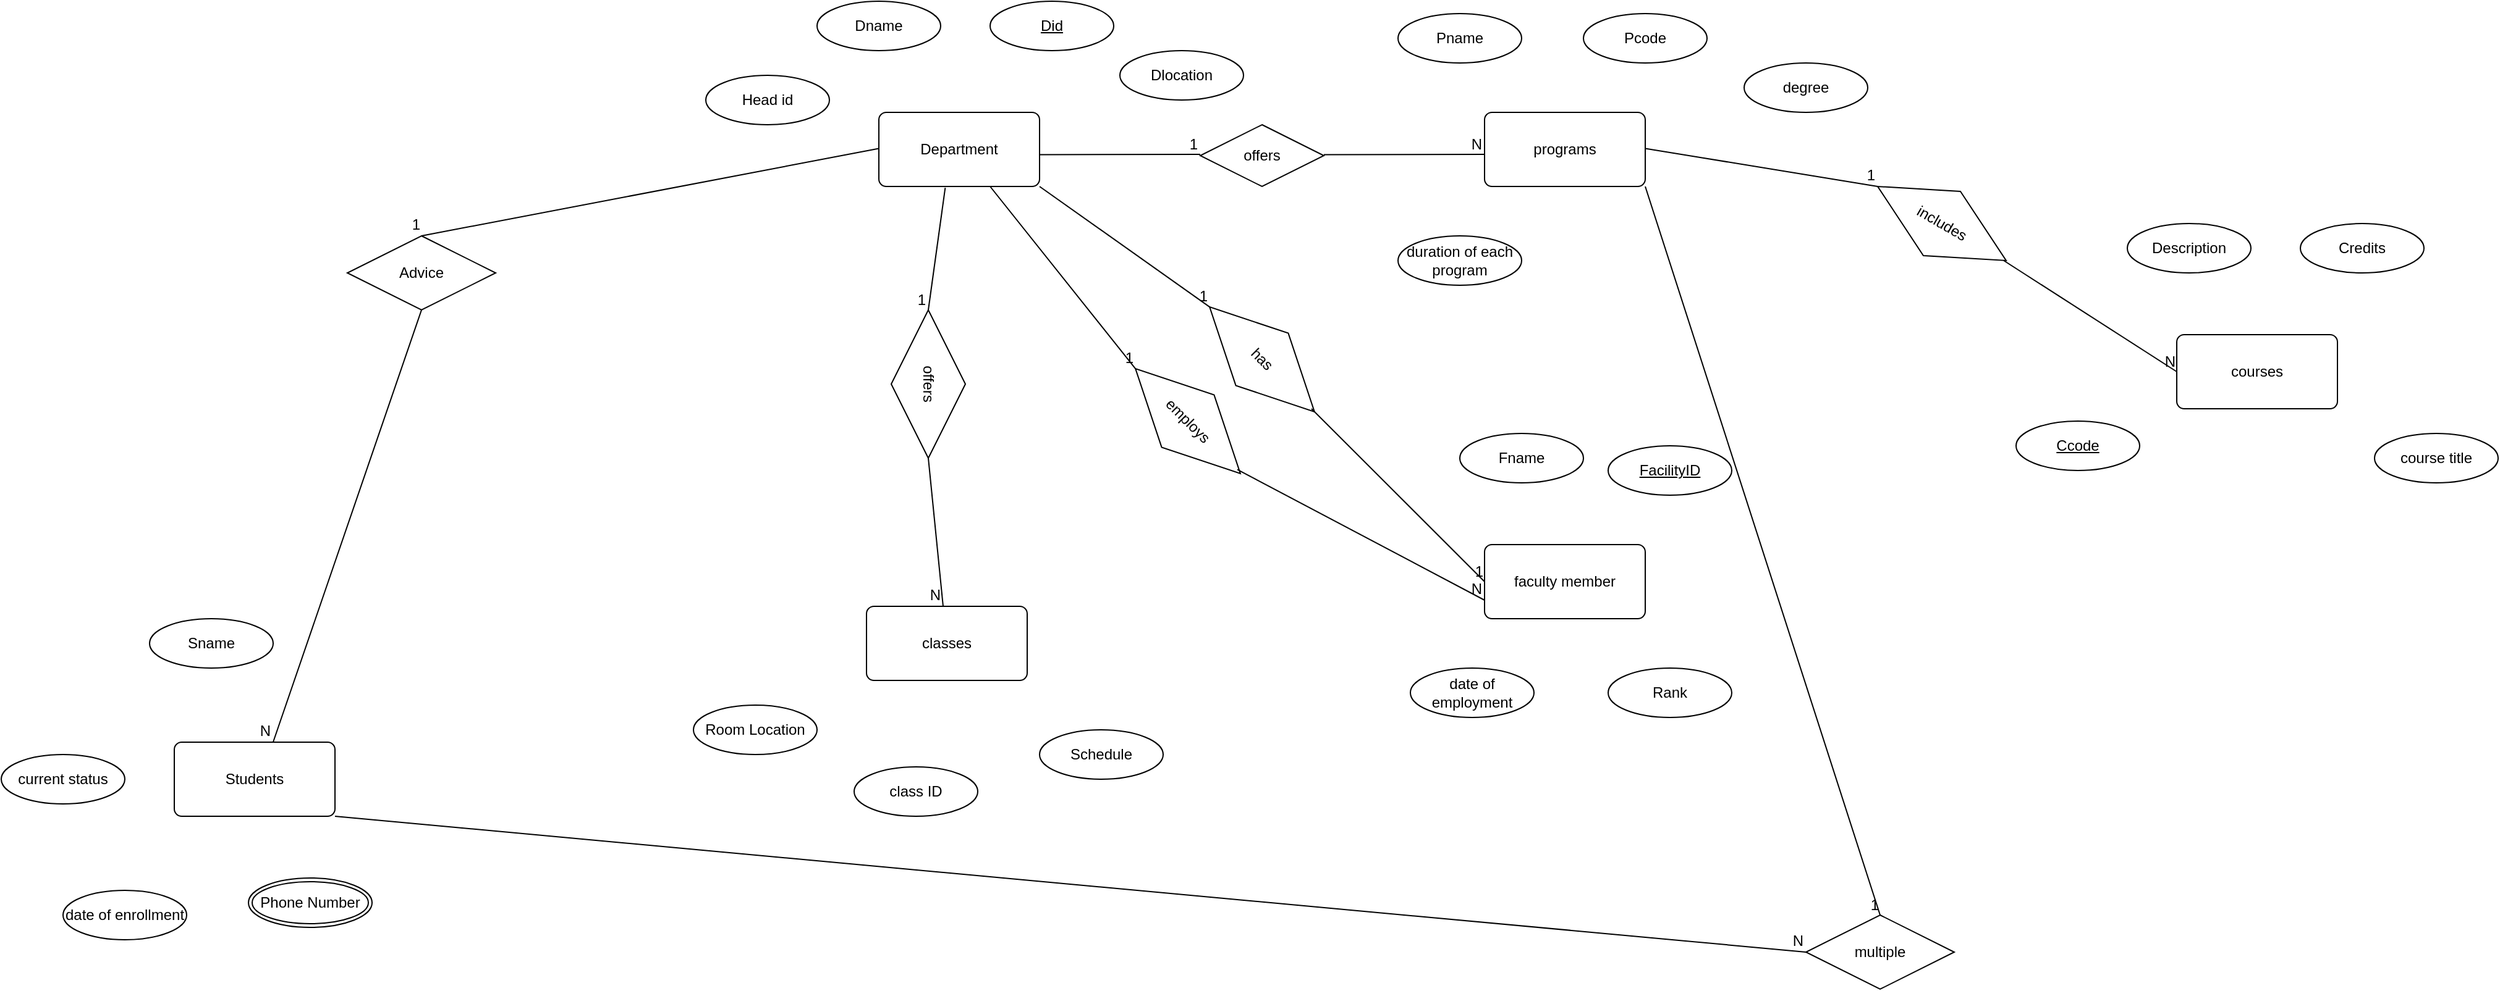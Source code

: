 <mxfile version="24.7.17">
  <diagram name="Page-1" id="Mz3QrSAHWw8lmYDlh-Ud">
    <mxGraphModel dx="3044" dy="1202" grid="1" gridSize="10" guides="1" tooltips="1" connect="1" arrows="1" fold="1" page="1" pageScale="1" pageWidth="850" pageHeight="1100" math="0" shadow="0">
      <root>
        <mxCell id="0" />
        <mxCell id="1" parent="0" />
        <mxCell id="1e1EDNUaOZc-iBde3CkM-1" value="Department" style="rounded=1;arcSize=10;whiteSpace=wrap;html=1;align=center;" vertex="1" parent="1">
          <mxGeometry x="130" y="120" width="130" height="60" as="geometry" />
        </mxCell>
        <mxCell id="1e1EDNUaOZc-iBde3CkM-3" value=" faculty member" style="rounded=1;arcSize=10;whiteSpace=wrap;html=1;align=center;" vertex="1" parent="1">
          <mxGeometry x="620" y="470" width="130" height="60" as="geometry" />
        </mxCell>
        <mxCell id="1e1EDNUaOZc-iBde3CkM-7" value="programs" style="rounded=1;arcSize=10;whiteSpace=wrap;html=1;align=center;" vertex="1" parent="1">
          <mxGeometry x="620" y="120" width="130" height="60" as="geometry" />
        </mxCell>
        <mxCell id="1e1EDNUaOZc-iBde3CkM-8" value="Students" style="rounded=1;arcSize=10;whiteSpace=wrap;html=1;align=center;" vertex="1" parent="1">
          <mxGeometry x="-440" y="630" width="130" height="60" as="geometry" />
        </mxCell>
        <mxCell id="1e1EDNUaOZc-iBde3CkM-9" value="courses" style="rounded=1;arcSize=10;whiteSpace=wrap;html=1;align=center;" vertex="1" parent="1">
          <mxGeometry x="1180" y="300" width="130" height="60" as="geometry" />
        </mxCell>
        <mxCell id="1e1EDNUaOZc-iBde3CkM-10" value="classes" style="rounded=1;arcSize=10;whiteSpace=wrap;html=1;align=center;" vertex="1" parent="1">
          <mxGeometry x="120" y="520" width="130" height="60" as="geometry" />
        </mxCell>
        <mxCell id="1e1EDNUaOZc-iBde3CkM-11" value="Did" style="ellipse;whiteSpace=wrap;html=1;align=center;fontStyle=4;" vertex="1" parent="1">
          <mxGeometry x="220" y="30" width="100" height="40" as="geometry" />
        </mxCell>
        <mxCell id="1e1EDNUaOZc-iBde3CkM-12" value="Dname" style="ellipse;whiteSpace=wrap;html=1;align=center;" vertex="1" parent="1">
          <mxGeometry x="80" y="30" width="100" height="40" as="geometry" />
        </mxCell>
        <mxCell id="1e1EDNUaOZc-iBde3CkM-13" value="Dlocation" style="ellipse;whiteSpace=wrap;html=1;align=center;" vertex="1" parent="1">
          <mxGeometry x="325" y="70" width="100" height="40" as="geometry" />
        </mxCell>
        <mxCell id="1e1EDNUaOZc-iBde3CkM-21" value="Pname" style="ellipse;whiteSpace=wrap;html=1;align=center;" vertex="1" parent="1">
          <mxGeometry x="550" y="40" width="100" height="40" as="geometry" />
        </mxCell>
        <mxCell id="1e1EDNUaOZc-iBde3CkM-22" value="Pcode" style="ellipse;whiteSpace=wrap;html=1;align=center;" vertex="1" parent="1">
          <mxGeometry x="700" y="40" width="100" height="40" as="geometry" />
        </mxCell>
        <mxCell id="1e1EDNUaOZc-iBde3CkM-23" value="duration of each program" style="ellipse;whiteSpace=wrap;html=1;align=center;" vertex="1" parent="1">
          <mxGeometry x="550" y="220" width="100" height="40" as="geometry" />
        </mxCell>
        <mxCell id="1e1EDNUaOZc-iBde3CkM-24" value="degree" style="ellipse;whiteSpace=wrap;html=1;align=center;" vertex="1" parent="1">
          <mxGeometry x="830" y="80" width="100" height="40" as="geometry" />
        </mxCell>
        <mxCell id="1e1EDNUaOZc-iBde3CkM-25" value="Sname" style="ellipse;whiteSpace=wrap;html=1;align=center;" vertex="1" parent="1">
          <mxGeometry x="-460" y="530" width="100" height="40" as="geometry" />
        </mxCell>
        <mxCell id="1e1EDNUaOZc-iBde3CkM-28" value="Phone Number" style="ellipse;shape=doubleEllipse;margin=3;whiteSpace=wrap;html=1;align=center;" vertex="1" parent="1">
          <mxGeometry x="-380" y="740" width="100" height="40" as="geometry" />
        </mxCell>
        <mxCell id="1e1EDNUaOZc-iBde3CkM-29" value="date of enrollment" style="ellipse;whiteSpace=wrap;html=1;align=center;" vertex="1" parent="1">
          <mxGeometry x="-530" y="750" width="100" height="40" as="geometry" />
        </mxCell>
        <mxCell id="1e1EDNUaOZc-iBde3CkM-30" value="current status" style="ellipse;whiteSpace=wrap;html=1;align=center;" vertex="1" parent="1">
          <mxGeometry x="-580" y="640" width="100" height="40" as="geometry" />
        </mxCell>
        <mxCell id="1e1EDNUaOZc-iBde3CkM-33" value="Head id" style="ellipse;whiteSpace=wrap;html=1;align=center;" vertex="1" parent="1">
          <mxGeometry x="-10" y="90" width="100" height="40" as="geometry" />
        </mxCell>
        <mxCell id="1e1EDNUaOZc-iBde3CkM-34" value="FacilityID" style="ellipse;whiteSpace=wrap;html=1;align=center;fontStyle=4;" vertex="1" parent="1">
          <mxGeometry x="720" y="390" width="100" height="40" as="geometry" />
        </mxCell>
        <mxCell id="1e1EDNUaOZc-iBde3CkM-35" value="Fname" style="ellipse;whiteSpace=wrap;html=1;align=center;" vertex="1" parent="1">
          <mxGeometry x="600" y="380" width="100" height="40" as="geometry" />
        </mxCell>
        <mxCell id="1e1EDNUaOZc-iBde3CkM-36" value="date of employment" style="ellipse;whiteSpace=wrap;html=1;align=center;" vertex="1" parent="1">
          <mxGeometry x="560" y="570" width="100" height="40" as="geometry" />
        </mxCell>
        <mxCell id="1e1EDNUaOZc-iBde3CkM-37" value="Rank" style="ellipse;whiteSpace=wrap;html=1;align=center;" vertex="1" parent="1">
          <mxGeometry x="720" y="570" width="100" height="40" as="geometry" />
        </mxCell>
        <mxCell id="1e1EDNUaOZc-iBde3CkM-41" value="Ccode" style="ellipse;whiteSpace=wrap;html=1;align=center;fontStyle=4;" vertex="1" parent="1">
          <mxGeometry x="1050" y="370" width="100" height="40" as="geometry" />
        </mxCell>
        <mxCell id="1e1EDNUaOZc-iBde3CkM-42" value="course title" style="ellipse;whiteSpace=wrap;html=1;align=center;" vertex="1" parent="1">
          <mxGeometry x="1340" y="380" width="100" height="40" as="geometry" />
        </mxCell>
        <mxCell id="1e1EDNUaOZc-iBde3CkM-43" value="Description" style="ellipse;whiteSpace=wrap;html=1;align=center;" vertex="1" parent="1">
          <mxGeometry x="1140" y="210" width="100" height="40" as="geometry" />
        </mxCell>
        <mxCell id="1e1EDNUaOZc-iBde3CkM-44" value="Credits       " style="ellipse;whiteSpace=wrap;html=1;align=center;" vertex="1" parent="1">
          <mxGeometry x="1280" y="210" width="100" height="40" as="geometry" />
        </mxCell>
        <mxCell id="1e1EDNUaOZc-iBde3CkM-45" value=" class ID" style="ellipse;whiteSpace=wrap;html=1;align=center;" vertex="1" parent="1">
          <mxGeometry x="110" y="650" width="100" height="40" as="geometry" />
        </mxCell>
        <mxCell id="1e1EDNUaOZc-iBde3CkM-46" value="Schedule" style="ellipse;whiteSpace=wrap;html=1;align=center;" vertex="1" parent="1">
          <mxGeometry x="260" y="620" width="100" height="40" as="geometry" />
        </mxCell>
        <mxCell id="1e1EDNUaOZc-iBde3CkM-47" value="Room Location" style="ellipse;whiteSpace=wrap;html=1;align=center;" vertex="1" parent="1">
          <mxGeometry x="-20" y="600" width="100" height="40" as="geometry" />
        </mxCell>
        <mxCell id="1e1EDNUaOZc-iBde3CkM-48" value="has " style="shape=rhombus;perimeter=rhombusPerimeter;whiteSpace=wrap;html=1;align=center;rotation=45;" vertex="1" parent="1">
          <mxGeometry x="380" y="290" width="120" height="60" as="geometry" />
        </mxCell>
        <mxCell id="1e1EDNUaOZc-iBde3CkM-50" value="" style="endArrow=none;html=1;rounded=0;entryX=0;entryY=0.5;entryDx=0;entryDy=0;exitX=1;exitY=1;exitDx=0;exitDy=0;" edge="1" parent="1" source="1e1EDNUaOZc-iBde3CkM-1" target="1e1EDNUaOZc-iBde3CkM-48">
          <mxGeometry relative="1" as="geometry">
            <mxPoint x="265" y="180" as="sourcePoint" />
            <mxPoint x="425" y="180" as="targetPoint" />
          </mxGeometry>
        </mxCell>
        <mxCell id="1e1EDNUaOZc-iBde3CkM-51" value="1" style="resizable=0;html=1;whiteSpace=wrap;align=right;verticalAlign=bottom;" connectable="0" vertex="1" parent="1e1EDNUaOZc-iBde3CkM-50">
          <mxGeometry x="1" relative="1" as="geometry" />
        </mxCell>
        <mxCell id="1e1EDNUaOZc-iBde3CkM-52" value="" style="endArrow=none;html=1;rounded=0;entryX=0;entryY=0.5;entryDx=0;entryDy=0;" edge="1" parent="1" target="1e1EDNUaOZc-iBde3CkM-3">
          <mxGeometry relative="1" as="geometry">
            <mxPoint x="480" y="360" as="sourcePoint" />
            <mxPoint x="640" y="360" as="targetPoint" />
          </mxGeometry>
        </mxCell>
        <mxCell id="1e1EDNUaOZc-iBde3CkM-53" value="1" style="resizable=0;html=1;whiteSpace=wrap;align=right;verticalAlign=bottom;" connectable="0" vertex="1" parent="1e1EDNUaOZc-iBde3CkM-52">
          <mxGeometry x="1" relative="1" as="geometry" />
        </mxCell>
        <mxCell id="1e1EDNUaOZc-iBde3CkM-56" value="offers" style="shape=rhombus;perimeter=rhombusPerimeter;whiteSpace=wrap;html=1;align=center;" vertex="1" parent="1">
          <mxGeometry x="390" y="130" width="100" height="50" as="geometry" />
        </mxCell>
        <mxCell id="1e1EDNUaOZc-iBde3CkM-59" value="" style="endArrow=none;html=1;rounded=0;" edge="1" parent="1">
          <mxGeometry relative="1" as="geometry">
            <mxPoint x="260" y="154.23" as="sourcePoint" />
            <mxPoint x="390" y="154" as="targetPoint" />
          </mxGeometry>
        </mxCell>
        <mxCell id="1e1EDNUaOZc-iBde3CkM-60" value="1" style="resizable=0;html=1;whiteSpace=wrap;align=right;verticalAlign=bottom;" connectable="0" vertex="1" parent="1e1EDNUaOZc-iBde3CkM-59">
          <mxGeometry x="1" relative="1" as="geometry" />
        </mxCell>
        <mxCell id="1e1EDNUaOZc-iBde3CkM-62" value="" style="endArrow=none;html=1;rounded=0;" edge="1" parent="1">
          <mxGeometry relative="1" as="geometry">
            <mxPoint x="490" y="154.23" as="sourcePoint" />
            <mxPoint x="620" y="154" as="targetPoint" />
          </mxGeometry>
        </mxCell>
        <mxCell id="1e1EDNUaOZc-iBde3CkM-63" value="N" style="resizable=0;html=1;whiteSpace=wrap;align=right;verticalAlign=bottom;" connectable="0" vertex="1" parent="1e1EDNUaOZc-iBde3CkM-62">
          <mxGeometry x="1" relative="1" as="geometry" />
        </mxCell>
        <mxCell id="1e1EDNUaOZc-iBde3CkM-64" value="employs " style="shape=rhombus;perimeter=rhombusPerimeter;whiteSpace=wrap;html=1;align=center;rotation=45;" vertex="1" parent="1">
          <mxGeometry x="320" y="340" width="120" height="60" as="geometry" />
        </mxCell>
        <mxCell id="1e1EDNUaOZc-iBde3CkM-65" value="" style="endArrow=none;html=1;rounded=0;entryX=0;entryY=0.5;entryDx=0;entryDy=0;" edge="1" parent="1" target="1e1EDNUaOZc-iBde3CkM-64">
          <mxGeometry relative="1" as="geometry">
            <mxPoint x="220" y="180" as="sourcePoint" />
            <mxPoint x="380" y="180" as="targetPoint" />
          </mxGeometry>
        </mxCell>
        <mxCell id="1e1EDNUaOZc-iBde3CkM-66" value="1" style="resizable=0;html=1;whiteSpace=wrap;align=right;verticalAlign=bottom;" connectable="0" vertex="1" parent="1e1EDNUaOZc-iBde3CkM-65">
          <mxGeometry x="1" relative="1" as="geometry" />
        </mxCell>
        <mxCell id="1e1EDNUaOZc-iBde3CkM-67" value="" style="endArrow=none;html=1;rounded=0;entryX=0;entryY=0.75;entryDx=0;entryDy=0;" edge="1" parent="1" target="1e1EDNUaOZc-iBde3CkM-3">
          <mxGeometry relative="1" as="geometry">
            <mxPoint x="420" y="409.23" as="sourcePoint" />
            <mxPoint x="580" y="409.23" as="targetPoint" />
          </mxGeometry>
        </mxCell>
        <mxCell id="1e1EDNUaOZc-iBde3CkM-68" value="N" style="resizable=0;html=1;whiteSpace=wrap;align=right;verticalAlign=bottom;" connectable="0" vertex="1" parent="1e1EDNUaOZc-iBde3CkM-67">
          <mxGeometry x="1" relative="1" as="geometry" />
        </mxCell>
        <mxCell id="1e1EDNUaOZc-iBde3CkM-69" value="" style="endArrow=none;html=1;rounded=0;entryX=0;entryY=0.5;entryDx=0;entryDy=0;exitX=0.413;exitY=1.018;exitDx=0;exitDy=0;exitPerimeter=0;" edge="1" parent="1" source="1e1EDNUaOZc-iBde3CkM-1" target="1e1EDNUaOZc-iBde3CkM-71">
          <mxGeometry relative="1" as="geometry">
            <mxPoint x="130" y="180" as="sourcePoint" />
            <mxPoint x="70" y="340" as="targetPoint" />
          </mxGeometry>
        </mxCell>
        <mxCell id="1e1EDNUaOZc-iBde3CkM-70" value="1" style="resizable=0;html=1;whiteSpace=wrap;align=right;verticalAlign=bottom;" connectable="0" vertex="1" parent="1e1EDNUaOZc-iBde3CkM-69">
          <mxGeometry x="1" relative="1" as="geometry" />
        </mxCell>
        <mxCell id="1e1EDNUaOZc-iBde3CkM-71" value="offers " style="shape=rhombus;perimeter=rhombusPerimeter;whiteSpace=wrap;html=1;align=center;rotation=90;" vertex="1" parent="1">
          <mxGeometry x="110" y="310" width="120" height="60" as="geometry" />
        </mxCell>
        <mxCell id="1e1EDNUaOZc-iBde3CkM-72" value="" style="endArrow=none;html=1;rounded=0;exitX=1;exitY=0.5;exitDx=0;exitDy=0;" edge="1" parent="1" source="1e1EDNUaOZc-iBde3CkM-71" target="1e1EDNUaOZc-iBde3CkM-10">
          <mxGeometry relative="1" as="geometry">
            <mxPoint x="60" y="589.23" as="sourcePoint" />
            <mxPoint x="220" y="589.23" as="targetPoint" />
          </mxGeometry>
        </mxCell>
        <mxCell id="1e1EDNUaOZc-iBde3CkM-73" value="N" style="resizable=0;html=1;whiteSpace=wrap;align=right;verticalAlign=bottom;" connectable="0" vertex="1" parent="1e1EDNUaOZc-iBde3CkM-72">
          <mxGeometry x="1" relative="1" as="geometry" />
        </mxCell>
        <mxCell id="1e1EDNUaOZc-iBde3CkM-79" value="" style="endArrow=none;html=1;rounded=0;entryX=0.5;entryY=0;entryDx=0;entryDy=0;" edge="1" parent="1" target="1e1EDNUaOZc-iBde3CkM-81">
          <mxGeometry relative="1" as="geometry">
            <mxPoint x="130" y="149.23" as="sourcePoint" />
            <mxPoint x="-200" y="670" as="targetPoint" />
          </mxGeometry>
        </mxCell>
        <mxCell id="1e1EDNUaOZc-iBde3CkM-80" value="1" style="resizable=0;html=1;whiteSpace=wrap;align=right;verticalAlign=bottom;" connectable="0" vertex="1" parent="1e1EDNUaOZc-iBde3CkM-79">
          <mxGeometry x="1" relative="1" as="geometry" />
        </mxCell>
        <mxCell id="1e1EDNUaOZc-iBde3CkM-81" value="Advice" style="shape=rhombus;perimeter=rhombusPerimeter;whiteSpace=wrap;html=1;align=center;" vertex="1" parent="1">
          <mxGeometry x="-300" y="220.0" width="120" height="60" as="geometry" />
        </mxCell>
        <mxCell id="1e1EDNUaOZc-iBde3CkM-84" value="" style="endArrow=none;html=1;rounded=0;entryX=0.615;entryY=0;entryDx=0;entryDy=0;entryPerimeter=0;" edge="1" parent="1" target="1e1EDNUaOZc-iBde3CkM-8">
          <mxGeometry relative="1" as="geometry">
            <mxPoint x="-240" y="280" as="sourcePoint" />
            <mxPoint x="-240" y="410" as="targetPoint" />
          </mxGeometry>
        </mxCell>
        <mxCell id="1e1EDNUaOZc-iBde3CkM-85" value="N" style="resizable=0;html=1;whiteSpace=wrap;align=right;verticalAlign=bottom;" connectable="0" vertex="1" parent="1e1EDNUaOZc-iBde3CkM-84">
          <mxGeometry x="1" relative="1" as="geometry" />
        </mxCell>
        <mxCell id="1e1EDNUaOZc-iBde3CkM-87" value="includes " style="shape=rhombus;perimeter=rhombusPerimeter;whiteSpace=wrap;html=1;align=center;rotation=30;" vertex="1" parent="1">
          <mxGeometry x="930" y="180" width="120" height="60" as="geometry" />
        </mxCell>
        <mxCell id="1e1EDNUaOZc-iBde3CkM-88" value="" style="endArrow=none;html=1;rounded=0;entryX=0;entryY=0.5;entryDx=0;entryDy=0;" edge="1" parent="1" target="1e1EDNUaOZc-iBde3CkM-87">
          <mxGeometry relative="1" as="geometry">
            <mxPoint x="750" y="149.23" as="sourcePoint" />
            <mxPoint x="910" y="149.23" as="targetPoint" />
          </mxGeometry>
        </mxCell>
        <mxCell id="1e1EDNUaOZc-iBde3CkM-89" value="1" style="resizable=0;html=1;whiteSpace=wrap;align=right;verticalAlign=bottom;" connectable="0" vertex="1" parent="1e1EDNUaOZc-iBde3CkM-88">
          <mxGeometry x="1" relative="1" as="geometry" />
        </mxCell>
        <mxCell id="1e1EDNUaOZc-iBde3CkM-90" value="" style="endArrow=none;html=1;rounded=0;entryX=0;entryY=0.5;entryDx=0;entryDy=0;exitX=0.986;exitY=0.516;exitDx=0;exitDy=0;exitPerimeter=0;" edge="1" parent="1" source="1e1EDNUaOZc-iBde3CkM-87" target="1e1EDNUaOZc-iBde3CkM-9">
          <mxGeometry relative="1" as="geometry">
            <mxPoint x="1050" y="240" as="sourcePoint" />
            <mxPoint x="1210" y="240" as="targetPoint" />
          </mxGeometry>
        </mxCell>
        <mxCell id="1e1EDNUaOZc-iBde3CkM-91" value="N" style="resizable=0;html=1;whiteSpace=wrap;align=right;verticalAlign=bottom;" connectable="0" vertex="1" parent="1e1EDNUaOZc-iBde3CkM-90">
          <mxGeometry x="1" relative="1" as="geometry" />
        </mxCell>
        <mxCell id="1e1EDNUaOZc-iBde3CkM-92" value="multiple " style="shape=rhombus;perimeter=rhombusPerimeter;whiteSpace=wrap;html=1;align=center;" vertex="1" parent="1">
          <mxGeometry x="880" y="770" width="120" height="60" as="geometry" />
        </mxCell>
        <mxCell id="1e1EDNUaOZc-iBde3CkM-93" value="" style="endArrow=none;html=1;rounded=0;exitX=1;exitY=1;exitDx=0;exitDy=0;entryX=0;entryY=0.5;entryDx=0;entryDy=0;" edge="1" parent="1" source="1e1EDNUaOZc-iBde3CkM-8" target="1e1EDNUaOZc-iBde3CkM-92">
          <mxGeometry relative="1" as="geometry">
            <mxPoint x="-280" y="720" as="sourcePoint" />
            <mxPoint x="660" y="820" as="targetPoint" />
          </mxGeometry>
        </mxCell>
        <mxCell id="1e1EDNUaOZc-iBde3CkM-94" value="N" style="resizable=0;html=1;whiteSpace=wrap;align=right;verticalAlign=bottom;" connectable="0" vertex="1" parent="1e1EDNUaOZc-iBde3CkM-93">
          <mxGeometry x="1" relative="1" as="geometry" />
        </mxCell>
        <mxCell id="1e1EDNUaOZc-iBde3CkM-95" value="" style="endArrow=none;html=1;rounded=0;entryX=0.5;entryY=0;entryDx=0;entryDy=0;" edge="1" parent="1" target="1e1EDNUaOZc-iBde3CkM-92">
          <mxGeometry relative="1" as="geometry">
            <mxPoint x="750" y="180" as="sourcePoint" />
            <mxPoint x="910" y="180" as="targetPoint" />
          </mxGeometry>
        </mxCell>
        <mxCell id="1e1EDNUaOZc-iBde3CkM-96" value="1" style="resizable=0;html=1;whiteSpace=wrap;align=right;verticalAlign=bottom;" connectable="0" vertex="1" parent="1e1EDNUaOZc-iBde3CkM-95">
          <mxGeometry x="1" relative="1" as="geometry" />
        </mxCell>
      </root>
    </mxGraphModel>
  </diagram>
</mxfile>
